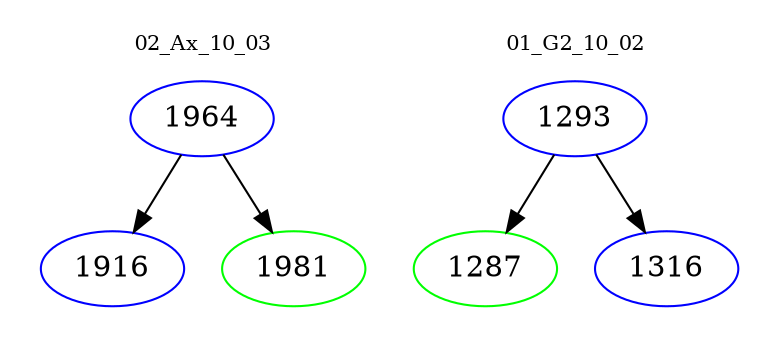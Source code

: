 digraph{
subgraph cluster_0 {
color = white
label = "02_Ax_10_03";
fontsize=10;
T0_1964 [label="1964", color="blue"]
T0_1964 -> T0_1916 [color="black"]
T0_1916 [label="1916", color="blue"]
T0_1964 -> T0_1981 [color="black"]
T0_1981 [label="1981", color="green"]
}
subgraph cluster_1 {
color = white
label = "01_G2_10_02";
fontsize=10;
T1_1293 [label="1293", color="blue"]
T1_1293 -> T1_1287 [color="black"]
T1_1287 [label="1287", color="green"]
T1_1293 -> T1_1316 [color="black"]
T1_1316 [label="1316", color="blue"]
}
}
